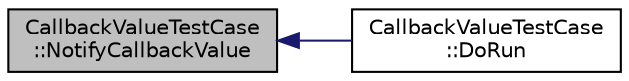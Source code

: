 digraph "CallbackValueTestCase::NotifyCallbackValue"
{
  edge [fontname="Helvetica",fontsize="10",labelfontname="Helvetica",labelfontsize="10"];
  node [fontname="Helvetica",fontsize="10",shape=record];
  rankdir="LR";
  Node1 [label="CallbackValueTestCase\l::NotifyCallbackValue",height=0.2,width=0.4,color="black", fillcolor="grey75", style="filled", fontcolor="black"];
  Node1 -> Node2 [dir="back",color="midnightblue",fontsize="10",style="solid"];
  Node2 [label="CallbackValueTestCase\l::DoRun",height=0.2,width=0.4,color="black", fillcolor="white", style="filled",URL="$dd/df6/classCallbackValueTestCase.html#acef10b69657dec994e6446f6b0d08291",tooltip="Implementation to actually run this TestCase. "];
}
